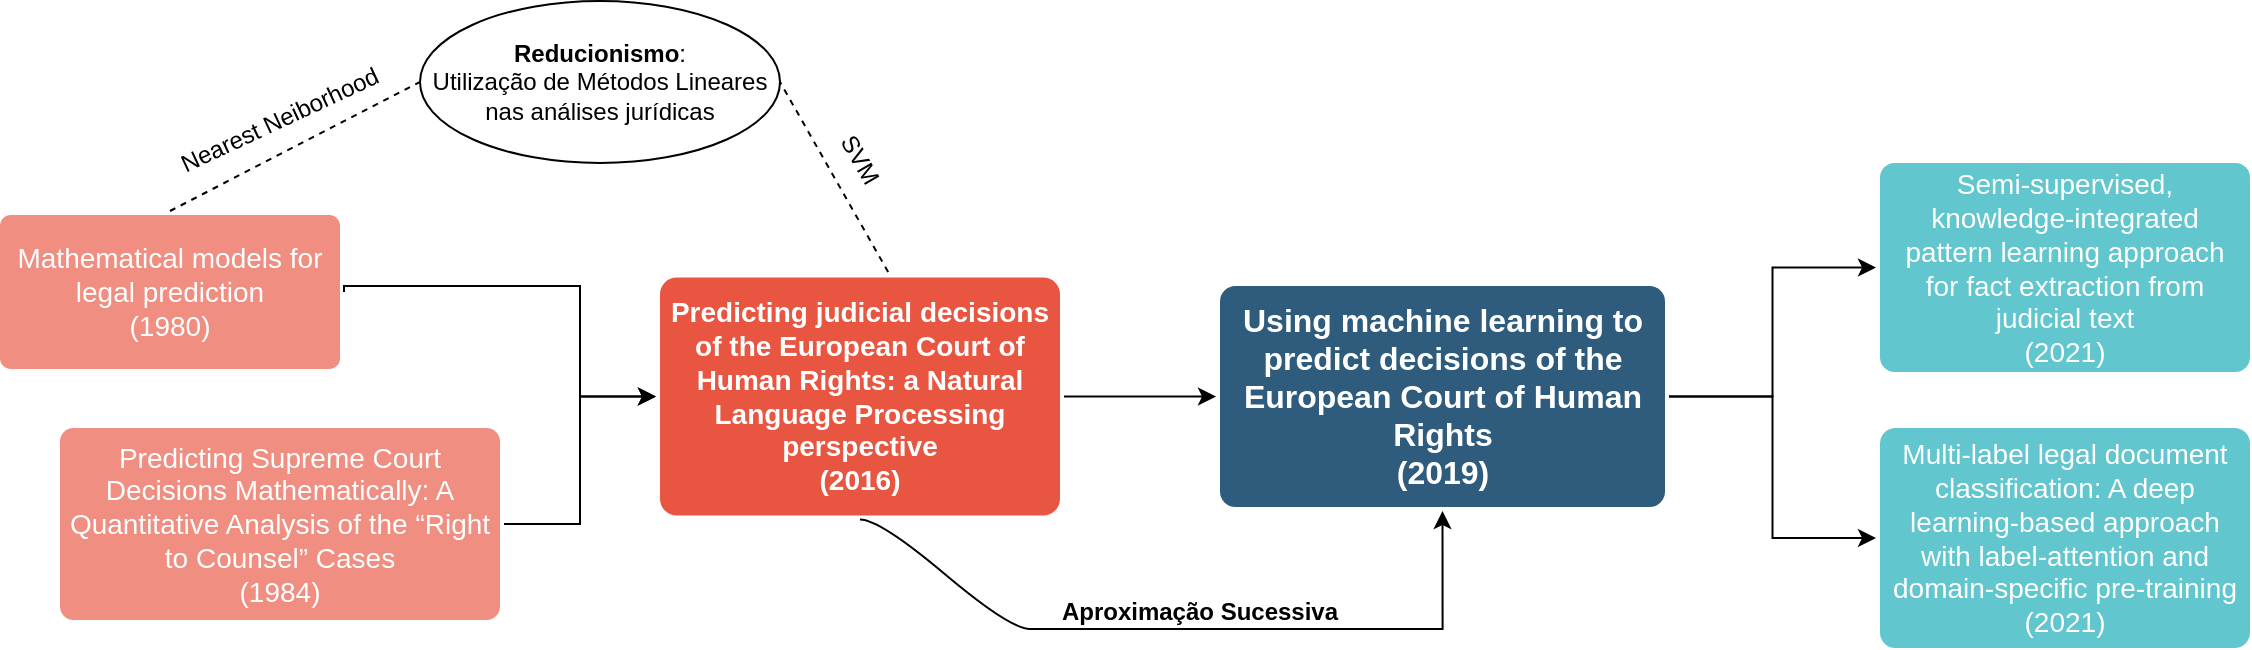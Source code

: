 <mxfile version="14.5.3" type="github">
  <diagram id="6a731a19-8d31-9384-78a2-239565b7b9f0" name="Page-1">
    <mxGraphModel dx="2591" dy="794" grid="1" gridSize="10" guides="1" tooltips="1" connect="1" arrows="1" fold="1" page="1" pageScale="1" pageWidth="1169" pageHeight="827" background="#ffffff" math="0" shadow="0">
      <root>
        <mxCell id="0" />
        <mxCell id="1" parent="0" />
        <mxCell id="nDshbjIqcR5dqe8k5bvX-1796" style="edgeStyle=orthogonalEdgeStyle;rounded=0;orthogonalLoop=1;jettySize=auto;html=1;exitX=1;exitY=0.5;exitDx=0;exitDy=0;entryX=0;entryY=0.5;entryDx=0;entryDy=0;" edge="1" parent="1" source="1749" target="1776">
          <mxGeometry relative="1" as="geometry" />
        </mxCell>
        <mxCell id="nDshbjIqcR5dqe8k5bvX-1797" style="edgeStyle=orthogonalEdgeStyle;rounded=0;orthogonalLoop=1;jettySize=auto;html=1;" edge="1" parent="1" source="1749" target="1774">
          <mxGeometry relative="1" as="geometry" />
        </mxCell>
        <mxCell id="1749" value="Using machine learning to predict decisions of the European Court of Human Rights&lt;br&gt;(2019)" style="rounded=1;whiteSpace=wrap;html=1;shadow=0;labelBackgroundColor=none;strokeColor=none;strokeWidth=3;fillColor=#2F5B7C;fontFamily=Helvetica;fontSize=16;fontColor=#FFFFFF;align=center;fontStyle=1;spacing=5;arcSize=7;perimeterSpacing=2;" parent="1" vertex="1">
          <mxGeometry x="520" y="343" width="222.5" height="110.5" as="geometry" />
        </mxCell>
        <mxCell id="nDshbjIqcR5dqe8k5bvX-1780" style="edgeStyle=orthogonalEdgeStyle;rounded=0;orthogonalLoop=1;jettySize=auto;html=1;exitX=1;exitY=0.5;exitDx=0;exitDy=0;" edge="1" parent="1" source="1753" target="1749">
          <mxGeometry relative="1" as="geometry" />
        </mxCell>
        <mxCell id="1753" value="Predicting judicial decisions of the European Court of Human Rights: a Natural Language Processing perspective&lt;br&gt;(2016)" style="rounded=1;whiteSpace=wrap;html=1;shadow=0;labelBackgroundColor=none;strokeColor=none;strokeWidth=3;fillColor=#e85642;fontFamily=Helvetica;fontSize=14;fontColor=#FFFFFF;align=center;spacing=5;fontStyle=1;arcSize=7;perimeterSpacing=2;" parent="1" vertex="1">
          <mxGeometry x="240" y="338.75" width="200" height="119" as="geometry" />
        </mxCell>
        <mxCell id="nDshbjIqcR5dqe8k5bvX-1781" style="edgeStyle=orthogonalEdgeStyle;rounded=0;orthogonalLoop=1;jettySize=auto;html=1;exitX=1;exitY=0.5;exitDx=0;exitDy=0;entryX=0;entryY=0.5;entryDx=0;entryDy=0;" edge="1" parent="1" source="1754" target="1753">
          <mxGeometry relative="1" as="geometry">
            <Array as="points">
              <mxPoint x="200" y="343" />
              <mxPoint x="200" y="398" />
            </Array>
          </mxGeometry>
        </mxCell>
        <mxCell id="1754" value="Mathematical models for legal prediction&lt;br&gt;(1980)" style="rounded=1;whiteSpace=wrap;html=1;shadow=0;labelBackgroundColor=none;strokeColor=none;strokeWidth=3;fillColor=#f08e81;fontFamily=Helvetica;fontSize=14;fontColor=#FFFFFF;align=center;spacing=5;fontStyle=0;arcSize=7;perimeterSpacing=2;" parent="1" vertex="1">
          <mxGeometry x="-90" y="307.5" width="170" height="77" as="geometry" />
        </mxCell>
        <mxCell id="nDshbjIqcR5dqe8k5bvX-1782" style="edgeStyle=orthogonalEdgeStyle;rounded=0;orthogonalLoop=1;jettySize=auto;html=1;exitX=1;exitY=0.5;exitDx=0;exitDy=0;" edge="1" parent="1" source="1755" target="1753">
          <mxGeometry relative="1" as="geometry" />
        </mxCell>
        <mxCell id="1755" value="Predicting Supreme Court Decisions Mathematically: A Quantitative Analysis of the “Right to Counsel” Cases&lt;br&gt;(1984)" style="rounded=1;whiteSpace=wrap;html=1;shadow=0;labelBackgroundColor=none;strokeColor=none;strokeWidth=3;fillColor=#f08e81;fontFamily=Helvetica;fontSize=14;fontColor=#FFFFFF;align=center;spacing=5;fontStyle=0;arcSize=7;perimeterSpacing=2;" parent="1" vertex="1">
          <mxGeometry x="-60" y="414" width="220" height="96" as="geometry" />
        </mxCell>
        <mxCell id="1774" value="Multi-label legal document classification: A deep learning-based approach with label-attention and domain-specific pre-training&lt;br&gt;(2021)" style="rounded=1;whiteSpace=wrap;html=1;shadow=0;labelBackgroundColor=none;strokeColor=none;strokeWidth=3;fillColor=#61c6ce;fontFamily=Helvetica;fontSize=14;fontColor=#FFFFFF;align=center;spacing=5;fontStyle=0;arcSize=7;perimeterSpacing=2;" parent="1" vertex="1">
          <mxGeometry x="850" y="414" width="185" height="110" as="geometry" />
        </mxCell>
        <mxCell id="1776" value="Semi‐supervised, knowledge‐integrated pattern learning approach for fact extraction from judicial text&lt;br&gt;(2021)" style="rounded=1;whiteSpace=wrap;html=1;shadow=0;labelBackgroundColor=none;strokeColor=none;strokeWidth=3;fillColor=#61c6ce;fontFamily=Helvetica;fontSize=14;fontColor=#FFFFFF;align=center;spacing=5;fontStyle=0;arcSize=7;perimeterSpacing=2;" parent="1" vertex="1">
          <mxGeometry x="850" y="281.5" width="185" height="104.5" as="geometry" />
        </mxCell>
        <mxCell id="nDshbjIqcR5dqe8k5bvX-1785" style="edgeStyle=orthogonalEdgeStyle;rounded=0;orthogonalLoop=1;jettySize=auto;html=1;exitX=0;exitY=1;exitDx=0;exitDy=0;entryX=0.5;entryY=1;entryDx=0;entryDy=0;" edge="1" parent="1" source="nDshbjIqcR5dqe8k5bvX-1783" target="1749">
          <mxGeometry relative="1" as="geometry">
            <Array as="points">
              <mxPoint x="631" y="515" />
            </Array>
          </mxGeometry>
        </mxCell>
        <mxCell id="nDshbjIqcR5dqe8k5bvX-1783" value="&lt;b&gt;Aproximação Sucessiva&lt;/b&gt;" style="whiteSpace=wrap;html=1;shape=partialRectangle;top=0;left=0;bottom=1;right=0;points=[[0,1],[1,1]];fillColor=none;align=center;verticalAlign=bottom;routingCenterY=0.5;snapToPoint=1;recursiveResize=0;autosize=1;treeFolding=1;treeMoving=1;newEdgeStyle={&quot;edgeStyle&quot;:&quot;entityRelationEdgeStyle&quot;,&quot;startArrow&quot;:&quot;none&quot;,&quot;endArrow&quot;:&quot;none&quot;,&quot;segment&quot;:10,&quot;curved&quot;:1};" vertex="1" parent="1">
          <mxGeometry x="425" y="494.5" width="170" height="20" as="geometry" />
        </mxCell>
        <mxCell id="nDshbjIqcR5dqe8k5bvX-1784" value="" style="edgeStyle=entityRelationEdgeStyle;startArrow=none;endArrow=none;segment=10;curved=1;exitX=0.5;exitY=1;exitDx=0;exitDy=0;entryX=0;entryY=1;entryDx=0;entryDy=0;" edge="1" target="nDshbjIqcR5dqe8k5bvX-1783" parent="1" source="1753">
          <mxGeometry relative="1" as="geometry">
            <mxPoint x="40" y="720" as="sourcePoint" />
          </mxGeometry>
        </mxCell>
        <mxCell id="nDshbjIqcR5dqe8k5bvX-1786" value="&lt;b&gt;Reducionismo&lt;/b&gt;:&lt;br&gt;Utilização de Métodos Lineares nas análises jurídicas" style="ellipse;whiteSpace=wrap;html=1;align=center;newEdgeStyle={&quot;edgeStyle&quot;:&quot;entityRelationEdgeStyle&quot;,&quot;startArrow&quot;:&quot;none&quot;,&quot;endArrow&quot;:&quot;none&quot;,&quot;segment&quot;:10,&quot;curved&quot;:1};treeFolding=1;treeMoving=1;" vertex="1" parent="1">
          <mxGeometry x="120" y="200.5" width="180" height="81" as="geometry" />
        </mxCell>
        <mxCell id="nDshbjIqcR5dqe8k5bvX-1790" value="" style="endArrow=none;dashed=1;html=1;exitX=0.5;exitY=0;exitDx=0;exitDy=0;entryX=0;entryY=0.5;entryDx=0;entryDy=0;" edge="1" parent="1" source="1754" target="nDshbjIqcR5dqe8k5bvX-1786">
          <mxGeometry width="50" height="50" relative="1" as="geometry">
            <mxPoint x="-30" y="280" as="sourcePoint" />
            <mxPoint x="20" y="230" as="targetPoint" />
          </mxGeometry>
        </mxCell>
        <mxCell id="nDshbjIqcR5dqe8k5bvX-1792" value="" style="endArrow=none;dashed=1;html=1;exitX=0.569;exitY=-0.006;exitDx=0;exitDy=0;exitPerimeter=0;entryX=1;entryY=0.5;entryDx=0;entryDy=0;" edge="1" parent="1" source="1753" target="nDshbjIqcR5dqe8k5bvX-1786">
          <mxGeometry width="50" height="50" relative="1" as="geometry">
            <mxPoint x="320" y="310" as="sourcePoint" />
            <mxPoint x="370" y="260" as="targetPoint" />
          </mxGeometry>
        </mxCell>
        <mxCell id="nDshbjIqcR5dqe8k5bvX-1794" value="Nearest Neiborhood" style="text;html=1;strokeColor=none;fillColor=none;align=center;verticalAlign=middle;whiteSpace=wrap;rounded=0;rotation=-25;" vertex="1" parent="1">
          <mxGeometry x="-5" y="250" width="110" height="20" as="geometry" />
        </mxCell>
        <mxCell id="nDshbjIqcR5dqe8k5bvX-1795" value="SVM" style="text;html=1;strokeColor=none;fillColor=none;align=center;verticalAlign=middle;whiteSpace=wrap;rounded=0;rotation=60;" vertex="1" parent="1">
          <mxGeometry x="320" y="270" width="40" height="20" as="geometry" />
        </mxCell>
      </root>
    </mxGraphModel>
  </diagram>
</mxfile>
